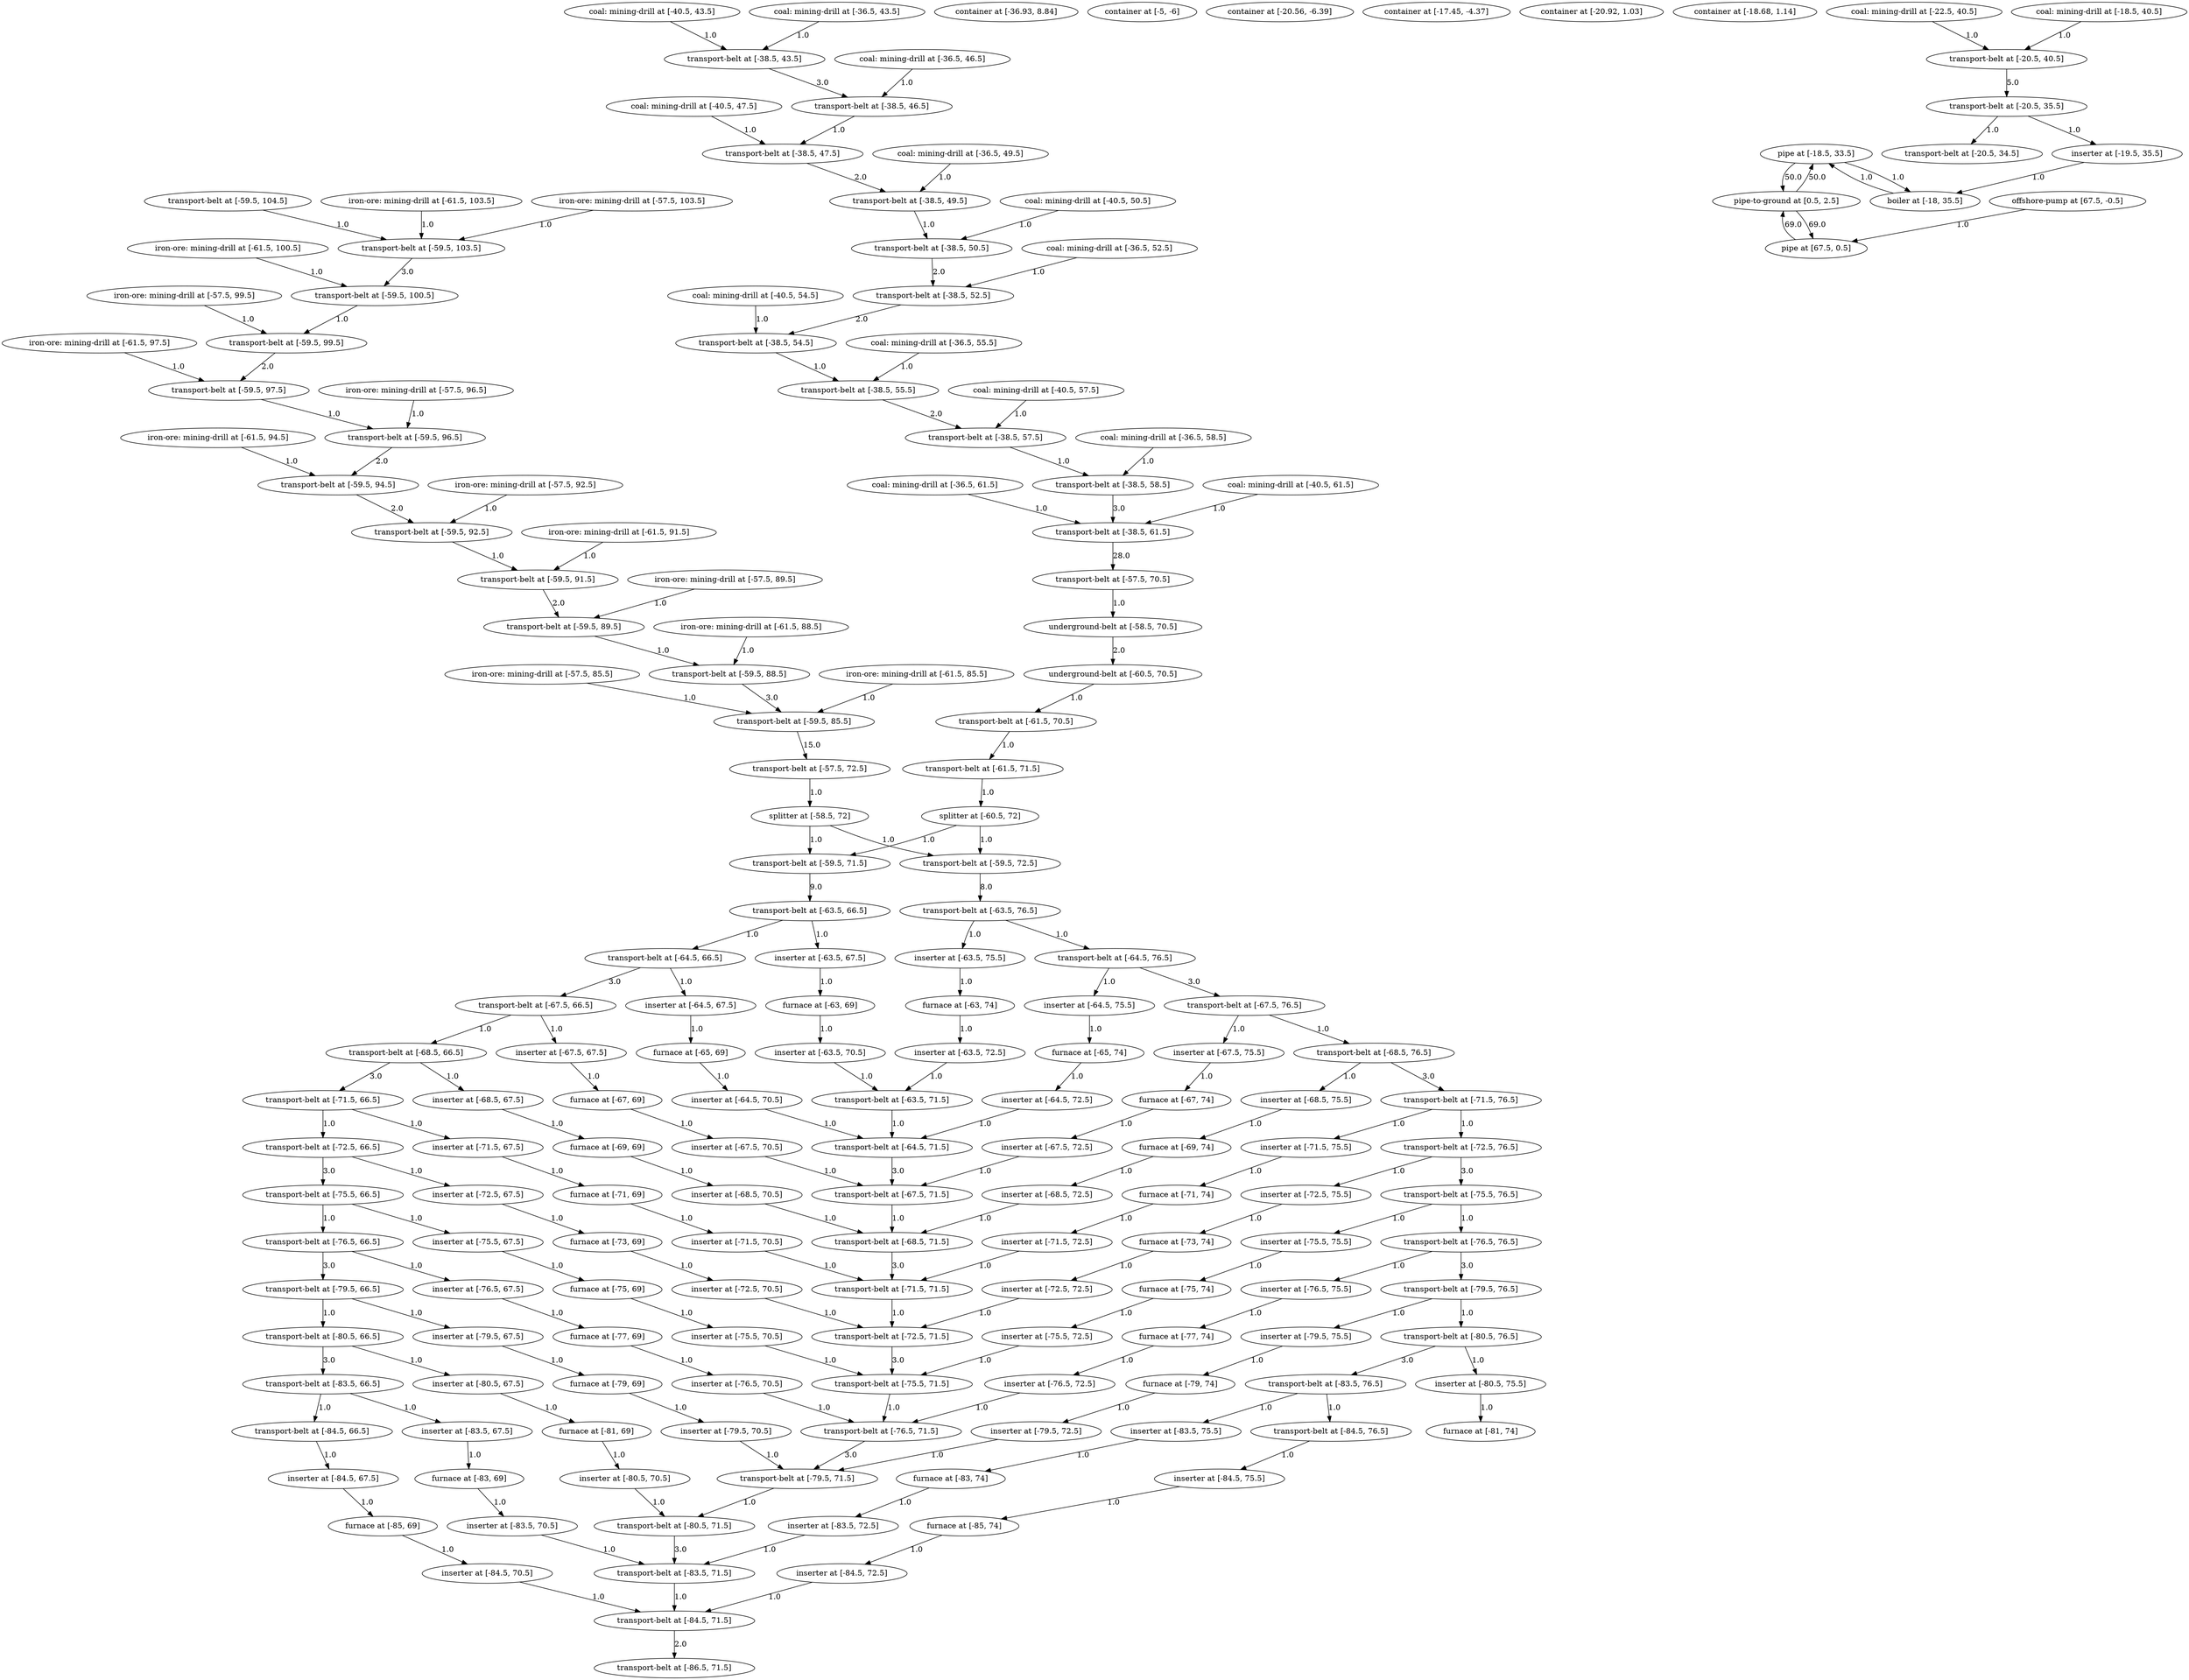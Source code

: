 digraph {
    0 [ label = "inserter at [-84.5, 67.5]" ]
    1 [ label = "transport-belt at [-84.5, 66.5]" ]
    2 [ label = "inserter at [-83.5, 67.5]" ]
    3 [ label = "transport-belt at [-83.5, 66.5]" ]
    5 [ label = "inserter at [-80.5, 67.5]" ]
    7 [ label = "transport-belt at [-80.5, 66.5]" ]
    8 [ label = "inserter at [-79.5, 67.5]" ]
    9 [ label = "transport-belt at [-79.5, 66.5]" ]
    11 [ label = "inserter at [-76.5, 67.5]" ]
    13 [ label = "transport-belt at [-76.5, 66.5]" ]
    14 [ label = "inserter at [-75.5, 67.5]" ]
    15 [ label = "transport-belt at [-75.5, 66.5]" ]
    17 [ label = "inserter at [-72.5, 67.5]" ]
    19 [ label = "transport-belt at [-72.5, 66.5]" ]
    20 [ label = "inserter at [-71.5, 67.5]" ]
    21 [ label = "transport-belt at [-71.5, 66.5]" ]
    23 [ label = "inserter at [-68.5, 67.5]" ]
    25 [ label = "transport-belt at [-68.5, 66.5]" ]
    26 [ label = "inserter at [-67.5, 67.5]" ]
    27 [ label = "transport-belt at [-67.5, 66.5]" ]
    29 [ label = "inserter at [-64.5, 67.5]" ]
    31 [ label = "transport-belt at [-64.5, 66.5]" ]
    32 [ label = "furnace at [-85, 69]" ]
    33 [ label = "furnace at [-83, 69]" ]
    34 [ label = "furnace at [-81, 69]" ]
    35 [ label = "furnace at [-79, 69]" ]
    36 [ label = "furnace at [-77, 69]" ]
    37 [ label = "furnace at [-75, 69]" ]
    38 [ label = "furnace at [-73, 69]" ]
    39 [ label = "furnace at [-71, 69]" ]
    40 [ label = "furnace at [-69, 69]" ]
    41 [ label = "furnace at [-67, 69]" ]
    42 [ label = "furnace at [-65, 69]" ]
    43 [ label = "transport-belt at [-86.5, 71.5]" ]
    44 [ label = "inserter at [-84.5, 70.5]" ]
    46 [ label = "transport-belt at [-84.5, 71.5]" ]
    47 [ label = "inserter at [-83.5, 70.5]" ]
    48 [ label = "transport-belt at [-83.5, 71.5]" ]
    50 [ label = "inserter at [-80.5, 70.5]" ]
    52 [ label = "transport-belt at [-80.5, 71.5]" ]
    53 [ label = "inserter at [-79.5, 70.5]" ]
    54 [ label = "transport-belt at [-79.5, 71.5]" ]
    56 [ label = "inserter at [-76.5, 70.5]" ]
    58 [ label = "transport-belt at [-76.5, 71.5]" ]
    59 [ label = "inserter at [-75.5, 70.5]" ]
    60 [ label = "transport-belt at [-75.5, 71.5]" ]
    62 [ label = "inserter at [-72.5, 70.5]" ]
    64 [ label = "transport-belt at [-72.5, 71.5]" ]
    65 [ label = "inserter at [-71.5, 70.5]" ]
    66 [ label = "transport-belt at [-71.5, 71.5]" ]
    68 [ label = "inserter at [-68.5, 70.5]" ]
    70 [ label = "transport-belt at [-68.5, 71.5]" ]
    71 [ label = "inserter at [-67.5, 70.5]" ]
    72 [ label = "transport-belt at [-67.5, 71.5]" ]
    74 [ label = "inserter at [-64.5, 70.5]" ]
    76 [ label = "transport-belt at [-64.5, 71.5]" ]
    77 [ label = "inserter at [-84.5, 72.5]" ]
    78 [ label = "furnace at [-85, 74]" ]
    79 [ label = "inserter at [-83.5, 72.5]" ]
    80 [ label = "furnace at [-83, 74]" ]
    81 [ label = "furnace at [-81, 74]" ]
    82 [ label = "inserter at [-79.5, 72.5]" ]
    83 [ label = "furnace at [-79, 74]" ]
    84 [ label = "inserter at [-76.5, 72.5]" ]
    85 [ label = "furnace at [-77, 74]" ]
    86 [ label = "inserter at [-75.5, 72.5]" ]
    87 [ label = "furnace at [-75, 74]" ]
    88 [ label = "inserter at [-72.5, 72.5]" ]
    89 [ label = "furnace at [-73, 74]" ]
    90 [ label = "inserter at [-71.5, 72.5]" ]
    91 [ label = "furnace at [-71, 74]" ]
    92 [ label = "inserter at [-68.5, 72.5]" ]
    93 [ label = "furnace at [-69, 74]" ]
    94 [ label = "inserter at [-67.5, 72.5]" ]
    95 [ label = "furnace at [-67, 74]" ]
    96 [ label = "inserter at [-64.5, 72.5]" ]
    97 [ label = "furnace at [-65, 74]" ]
    98 [ label = "inserter at [-84.5, 75.5]" ]
    99 [ label = "inserter at [-83.5, 75.5]" ]
    100 [ label = "inserter at [-80.5, 75.5]" ]
    101 [ label = "inserter at [-79.5, 75.5]" ]
    102 [ label = "inserter at [-76.5, 75.5]" ]
    103 [ label = "inserter at [-75.5, 75.5]" ]
    104 [ label = "inserter at [-72.5, 75.5]" ]
    105 [ label = "inserter at [-71.5, 75.5]" ]
    106 [ label = "inserter at [-68.5, 75.5]" ]
    107 [ label = "inserter at [-67.5, 75.5]" ]
    108 [ label = "inserter at [-64.5, 75.5]" ]
    109 [ label = "transport-belt at [-84.5, 76.5]" ]
    111 [ label = "transport-belt at [-83.5, 76.5]" ]
    112 [ label = "transport-belt at [-80.5, 76.5]" ]
    115 [ label = "transport-belt at [-79.5, 76.5]" ]
    116 [ label = "transport-belt at [-76.5, 76.5]" ]
    119 [ label = "transport-belt at [-75.5, 76.5]" ]
    120 [ label = "transport-belt at [-72.5, 76.5]" ]
    123 [ label = "transport-belt at [-71.5, 76.5]" ]
    124 [ label = "transport-belt at [-68.5, 76.5]" ]
    127 [ label = "transport-belt at [-67.5, 76.5]" ]
    128 [ label = "transport-belt at [-64.5, 76.5]" ]
    130 [ label = "container at [-36.93, 8.84]" ]
    131 [ label = "coal: mining-drill at [-40.5, 43.5]" ]
    132 [ label = "transport-belt at [-38.5, 43.5]" ]
    133 [ label = "coal: mining-drill at [-36.5, 43.5]" ]
    136 [ label = "coal: mining-drill at [-36.5, 46.5]" ]
    137 [ label = "coal: mining-drill at [-40.5, 47.5]" ]
    138 [ label = "transport-belt at [-38.5, 46.5]" ]
    139 [ label = "transport-belt at [-38.5, 47.5]" ]
    140 [ label = "coal: mining-drill at [-40.5, 50.5]" ]
    142 [ label = "transport-belt at [-38.5, 49.5]" ]
    143 [ label = "coal: mining-drill at [-36.5, 49.5]" ]
    144 [ label = "transport-belt at [-38.5, 50.5]" ]
    146 [ label = "coal: mining-drill at [-36.5, 52.5]" ]
    147 [ label = "coal: mining-drill at [-40.5, 54.5]" ]
    148 [ label = "transport-belt at [-38.5, 52.5]" ]
    150 [ label = "transport-belt at [-38.5, 54.5]" ]
    151 [ label = "transport-belt at [-38.5, 55.5]" ]
    152 [ label = "coal: mining-drill at [-36.5, 55.5]" ]
    153 [ label = "coal: mining-drill at [-40.5, 57.5]" ]
    155 [ label = "transport-belt at [-38.5, 57.5]" ]
    156 [ label = "coal: mining-drill at [-36.5, 58.5]" ]
    157 [ label = "transport-belt at [-38.5, 58.5]" ]
    159 [ label = "coal: mining-drill at [-40.5, 61.5]" ]
    161 [ label = "transport-belt at [-38.5, 61.5]" ]
    162 [ label = "coal: mining-drill at [-36.5, 61.5]" ]
    167 [ label = "inserter at [-63.5, 67.5]" ]
    168 [ label = "transport-belt at [-63.5, 66.5]" ]
    176 [ label = "furnace at [-63, 69]" ]
    181 [ label = "inserter at [-63.5, 70.5]" ]
    182 [ label = "transport-belt at [-63.5, 71.5]" ]
    183 [ label = "transport-belt at [-61.5, 71.5]" ]
    184 [ label = "transport-belt at [-61.5, 70.5]" ]
    185 [ label = "underground-belt at [-60.5, 70.5]" ]
    186 [ label = "splitter at [-60.5, 72]" ]
    187 [ label = "underground-belt at [-58.5, 70.5]" ]
    188 [ label = "splitter at [-58.5, 72]" ]
    190 [ label = "transport-belt at [-59.5, 71.5]" ]
    192 [ label = "transport-belt at [-57.5, 70.5]" ]
    211 [ label = "inserter at [-63.5, 72.5]" ]
    212 [ label = "furnace at [-63, 74]" ]
    214 [ label = "transport-belt at [-59.5, 72.5]" ]
    215 [ label = "transport-belt at [-57.5, 72.5]" ]
    217 [ label = "inserter at [-63.5, 75.5]" ]
    223 [ label = "transport-belt at [-63.5, 76.5]" ]
    237 [ label = "iron-ore: mining-drill at [-61.5, 85.5]" ]
    238 [ label = "transport-belt at [-59.5, 85.5]" ]
    240 [ label = "iron-ore: mining-drill at [-57.5, 85.5]" ]
    241 [ label = "iron-ore: mining-drill at [-61.5, 88.5]" ]
    244 [ label = "transport-belt at [-59.5, 89.5]" ]
    245 [ label = "transport-belt at [-59.5, 88.5]" ]
    246 [ label = "iron-ore: mining-drill at [-57.5, 89.5]" ]
    247 [ label = "iron-ore: mining-drill at [-61.5, 91.5]" ]
    248 [ label = "transport-belt at [-59.5, 91.5]" ]
    250 [ label = "iron-ore: mining-drill at [-57.5, 92.5]" ]
    251 [ label = "iron-ore: mining-drill at [-61.5, 94.5]" ]
    253 [ label = "transport-belt at [-59.5, 92.5]" ]
    255 [ label = "transport-belt at [-59.5, 94.5]" ]
    256 [ label = "iron-ore: mining-drill at [-61.5, 97.5]" ]
    257 [ label = "transport-belt at [-59.5, 97.5]" ]
    258 [ label = "transport-belt at [-59.5, 96.5]" ]
    259 [ label = "iron-ore: mining-drill at [-57.5, 96.5]" ]
    260 [ label = "iron-ore: mining-drill at [-61.5, 100.5]" ]
    261 [ label = "transport-belt at [-59.5, 99.5]" ]
    263 [ label = "iron-ore: mining-drill at [-57.5, 99.5]" ]
    265 [ label = "transport-belt at [-59.5, 100.5]" ]
    266 [ label = "iron-ore: mining-drill at [-61.5, 103.5]" ]
    267 [ label = "transport-belt at [-59.5, 103.5]" ]
    269 [ label = "iron-ore: mining-drill at [-57.5, 103.5]" ]
    270 [ label = "transport-belt at [-59.5, 104.5]" ]
    271 [ label = "container at [-5, -6]" ]
    272 [ label = "container at [-20.56, -6.39]" ]
    273 [ label = "container at [-17.45, -4.37]" ]
    274 [ label = "container at [-20.92, 1.03]" ]
    275 [ label = "container at [-18.68, 1.14]" ]
    325 [ label = "pipe at [-18.5, 33.5]" ]
    326 [ label = "transport-belt at [-20.5, 34.5]" ]
    327 [ label = "transport-belt at [-20.5, 35.5]" ]
    328 [ label = "inserter at [-19.5, 35.5]" ]
    329 [ label = "boiler at [-18, 35.5]" ]
    332 [ label = "coal: mining-drill at [-22.5, 40.5]" ]
    335 [ label = "coal: mining-drill at [-18.5, 40.5]" ]
    336 [ label = "transport-belt at [-20.5, 40.5]" ]
    337 [ label = "pipe-to-ground at [0.5, 2.5]" ]
    348 [ label = "offshore-pump at [67.5, -0.5]" ]
    349 [ label = "pipe at [67.5, 0.5]" ]
    0 -> 32 [ label = "1.0" ]
    1 -> 0 [ label = "1.0" ]
    2 -> 33 [ label = "1.0" ]
    3 -> 2 [ label = "1.0" ]
    3 -> 1 [ label = "1.0" ]
    7 -> 3 [ label = "3.0" ]
    5 -> 34 [ label = "1.0" ]
    7 -> 5 [ label = "1.0" ]
    8 -> 35 [ label = "1.0" ]
    9 -> 8 [ label = "1.0" ]
    9 -> 7 [ label = "1.0" ]
    13 -> 9 [ label = "3.0" ]
    11 -> 36 [ label = "1.0" ]
    13 -> 11 [ label = "1.0" ]
    14 -> 37 [ label = "1.0" ]
    15 -> 14 [ label = "1.0" ]
    15 -> 13 [ label = "1.0" ]
    19 -> 15 [ label = "3.0" ]
    17 -> 38 [ label = "1.0" ]
    19 -> 17 [ label = "1.0" ]
    20 -> 39 [ label = "1.0" ]
    21 -> 20 [ label = "1.0" ]
    21 -> 19 [ label = "1.0" ]
    25 -> 21 [ label = "3.0" ]
    23 -> 40 [ label = "1.0" ]
    25 -> 23 [ label = "1.0" ]
    26 -> 41 [ label = "1.0" ]
    27 -> 26 [ label = "1.0" ]
    27 -> 25 [ label = "1.0" ]
    31 -> 27 [ label = "3.0" ]
    29 -> 42 [ label = "1.0" ]
    31 -> 29 [ label = "1.0" ]
    44 -> 46 [ label = "1.0" ]
    32 -> 44 [ label = "1.0" ]
    46 -> 43 [ label = "2.0" ]
    47 -> 48 [ label = "1.0" ]
    33 -> 47 [ label = "1.0" ]
    48 -> 46 [ label = "1.0" ]
    52 -> 48 [ label = "3.0" ]
    50 -> 52 [ label = "1.0" ]
    34 -> 50 [ label = "1.0" ]
    53 -> 54 [ label = "1.0" ]
    35 -> 53 [ label = "1.0" ]
    54 -> 52 [ label = "1.0" ]
    58 -> 54 [ label = "3.0" ]
    56 -> 58 [ label = "1.0" ]
    36 -> 56 [ label = "1.0" ]
    59 -> 60 [ label = "1.0" ]
    37 -> 59 [ label = "1.0" ]
    60 -> 58 [ label = "1.0" ]
    64 -> 60 [ label = "3.0" ]
    62 -> 64 [ label = "1.0" ]
    38 -> 62 [ label = "1.0" ]
    65 -> 66 [ label = "1.0" ]
    39 -> 65 [ label = "1.0" ]
    66 -> 64 [ label = "1.0" ]
    70 -> 66 [ label = "3.0" ]
    68 -> 70 [ label = "1.0" ]
    40 -> 68 [ label = "1.0" ]
    71 -> 72 [ label = "1.0" ]
    41 -> 71 [ label = "1.0" ]
    72 -> 70 [ label = "1.0" ]
    76 -> 72 [ label = "3.0" ]
    74 -> 76 [ label = "1.0" ]
    42 -> 74 [ label = "1.0" ]
    77 -> 46 [ label = "1.0" ]
    78 -> 77 [ label = "1.0" ]
    79 -> 48 [ label = "1.0" ]
    80 -> 79 [ label = "1.0" ]
    82 -> 54 [ label = "1.0" ]
    83 -> 82 [ label = "1.0" ]
    84 -> 58 [ label = "1.0" ]
    85 -> 84 [ label = "1.0" ]
    86 -> 60 [ label = "1.0" ]
    87 -> 86 [ label = "1.0" ]
    88 -> 64 [ label = "1.0" ]
    89 -> 88 [ label = "1.0" ]
    90 -> 66 [ label = "1.0" ]
    91 -> 90 [ label = "1.0" ]
    92 -> 70 [ label = "1.0" ]
    93 -> 92 [ label = "1.0" ]
    94 -> 72 [ label = "1.0" ]
    95 -> 94 [ label = "1.0" ]
    96 -> 76 [ label = "1.0" ]
    97 -> 96 [ label = "1.0" ]
    98 -> 78 [ label = "1.0" ]
    109 -> 98 [ label = "1.0" ]
    99 -> 80 [ label = "1.0" ]
    111 -> 99 [ label = "1.0" ]
    100 -> 81 [ label = "1.0" ]
    112 -> 100 [ label = "1.0" ]
    101 -> 83 [ label = "1.0" ]
    115 -> 101 [ label = "1.0" ]
    102 -> 85 [ label = "1.0" ]
    116 -> 102 [ label = "1.0" ]
    103 -> 87 [ label = "1.0" ]
    119 -> 103 [ label = "1.0" ]
    104 -> 89 [ label = "1.0" ]
    120 -> 104 [ label = "1.0" ]
    105 -> 91 [ label = "1.0" ]
    123 -> 105 [ label = "1.0" ]
    106 -> 93 [ label = "1.0" ]
    124 -> 106 [ label = "1.0" ]
    107 -> 95 [ label = "1.0" ]
    127 -> 107 [ label = "1.0" ]
    108 -> 97 [ label = "1.0" ]
    128 -> 108 [ label = "1.0" ]
    112 -> 111 [ label = "3.0" ]
    111 -> 109 [ label = "1.0" ]
    116 -> 115 [ label = "3.0" ]
    115 -> 112 [ label = "1.0" ]
    120 -> 119 [ label = "3.0" ]
    119 -> 116 [ label = "1.0" ]
    124 -> 123 [ label = "3.0" ]
    123 -> 120 [ label = "1.0" ]
    128 -> 127 [ label = "3.0" ]
    127 -> 124 [ label = "1.0" ]
    131 -> 132 [ label = "1.0" ]
    133 -> 132 [ label = "1.0" ]
    132 -> 138 [ label = "3.0" ]
    136 -> 138 [ label = "1.0" ]
    137 -> 139 [ label = "1.0" ]
    138 -> 139 [ label = "1.0" ]
    140 -> 144 [ label = "1.0" ]
    139 -> 142 [ label = "2.0" ]
    142 -> 144 [ label = "1.0" ]
    143 -> 142 [ label = "1.0" ]
    144 -> 148 [ label = "2.0" ]
    146 -> 148 [ label = "1.0" ]
    147 -> 150 [ label = "1.0" ]
    148 -> 150 [ label = "2.0" ]
    150 -> 151 [ label = "1.0" ]
    152 -> 151 [ label = "1.0" ]
    153 -> 155 [ label = "1.0" ]
    151 -> 155 [ label = "2.0" ]
    155 -> 157 [ label = "1.0" ]
    156 -> 157 [ label = "1.0" ]
    159 -> 161 [ label = "1.0" ]
    157 -> 161 [ label = "3.0" ]
    162 -> 161 [ label = "1.0" ]
    167 -> 176 [ label = "1.0" ]
    168 -> 167 [ label = "1.0" ]
    168 -> 31 [ label = "1.0" ]
    190 -> 168 [ label = "9.0" ]
    181 -> 182 [ label = "1.0" ]
    176 -> 181 [ label = "1.0" ]
    182 -> 76 [ label = "1.0" ]
    183 -> 186 [ label = "1.0" ]
    184 -> 183 [ label = "1.0" ]
    187 -> 185 [ label = "2.0" ]
    185 -> 184 [ label = "1.0" ]
    186 -> 190 [ label = "1.0" ]
    186 -> 214 [ label = "1.0" ]
    188 -> 214 [ label = "1.0" ]
    188 -> 190 [ label = "1.0" ]
    161 -> 192 [ label = "28.0" ]
    192 -> 187 [ label = "1.0" ]
    211 -> 182 [ label = "1.0" ]
    212 -> 211 [ label = "1.0" ]
    215 -> 188 [ label = "1.0" ]
    238 -> 215 [ label = "15.0" ]
    217 -> 212 [ label = "1.0" ]
    223 -> 217 [ label = "1.0" ]
    214 -> 223 [ label = "8.0" ]
    223 -> 128 [ label = "1.0" ]
    237 -> 238 [ label = "1.0" ]
    240 -> 238 [ label = "1.0" ]
    241 -> 245 [ label = "1.0" ]
    245 -> 238 [ label = "3.0" ]
    244 -> 245 [ label = "1.0" ]
    246 -> 244 [ label = "1.0" ]
    247 -> 248 [ label = "1.0" ]
    248 -> 244 [ label = "2.0" ]
    250 -> 253 [ label = "1.0" ]
    251 -> 255 [ label = "1.0" ]
    255 -> 253 [ label = "2.0" ]
    253 -> 248 [ label = "1.0" ]
    258 -> 255 [ label = "2.0" ]
    256 -> 257 [ label = "1.0" ]
    257 -> 258 [ label = "1.0" ]
    259 -> 258 [ label = "1.0" ]
    260 -> 265 [ label = "1.0" ]
    261 -> 257 [ label = "2.0" ]
    263 -> 261 [ label = "1.0" ]
    267 -> 265 [ label = "3.0" ]
    265 -> 261 [ label = "1.0" ]
    266 -> 267 [ label = "1.0" ]
    269 -> 267 [ label = "1.0" ]
    270 -> 267 [ label = "1.0" ]
    337 -> 325 [ label = "50.0" ]
    325 -> 337 [ label = "50.0" ]
    325 -> 329 [ label = "1.0" ]
    329 -> 325 [ label = "1.0" ]
    327 -> 326 [ label = "1.0" ]
    328 -> 329 [ label = "1.0" ]
    327 -> 328 [ label = "1.0" ]
    336 -> 327 [ label = "5.0" ]
    332 -> 336 [ label = "1.0" ]
    335 -> 336 [ label = "1.0" ]
    348 -> 349 [ label = "1.0" ]
    337 -> 349 [ label = "69.0" ]
    349 -> 337 [ label = "69.0" ]
}